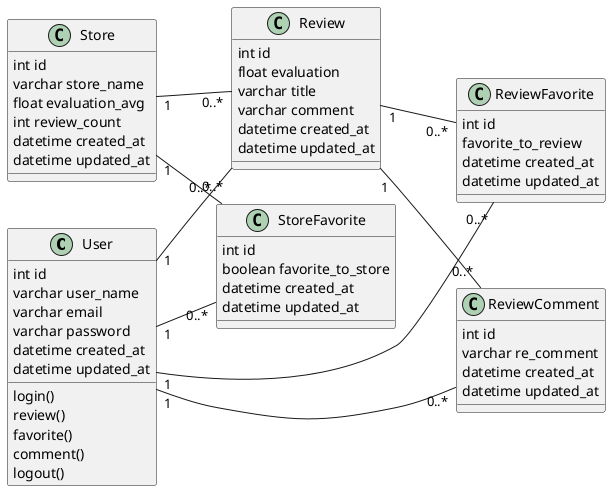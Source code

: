 @startuml

class User {
    int id
    varchar user_name
    varchar email
    varchar password
    datetime created_at
    datetime updated_at

    login()
    review()
    favorite()
    comment()
    logout()

}

class Store {
    int id
    varchar store_name
    float evaluation_avg
    int review_count
    datetime created_at
    datetime updated_at

}

class Review {
    int id
    float evaluation
    varchar title
    varchar comment
    datetime created_at
    datetime updated_at
}

class StoreFavorite {
    int id
    boolean favorite_to_store
    datetime created_at
    datetime updated_at
}

class ReviewFavorite {
    int id
    favorite_to_review
    datetime created_at
    datetime updated_at
}

class ReviewComment {
    int id
    varchar re_comment
    datetime created_at
    datetime updated_at
}

left to right direction

User "1" -- "0..*" Review
User "1" -- "0..*" StoreFavorite
User "1" -- "0..*" ReviewFavorite
User "1" -- "0..*" ReviewComment
Store "1" -- "0..*" Review
Review "1" -- "0..*" ReviewFavorite
Review "1" -- "0..*" ReviewComment
Store "1" -- "0..*" StoreFavorite

@enduml